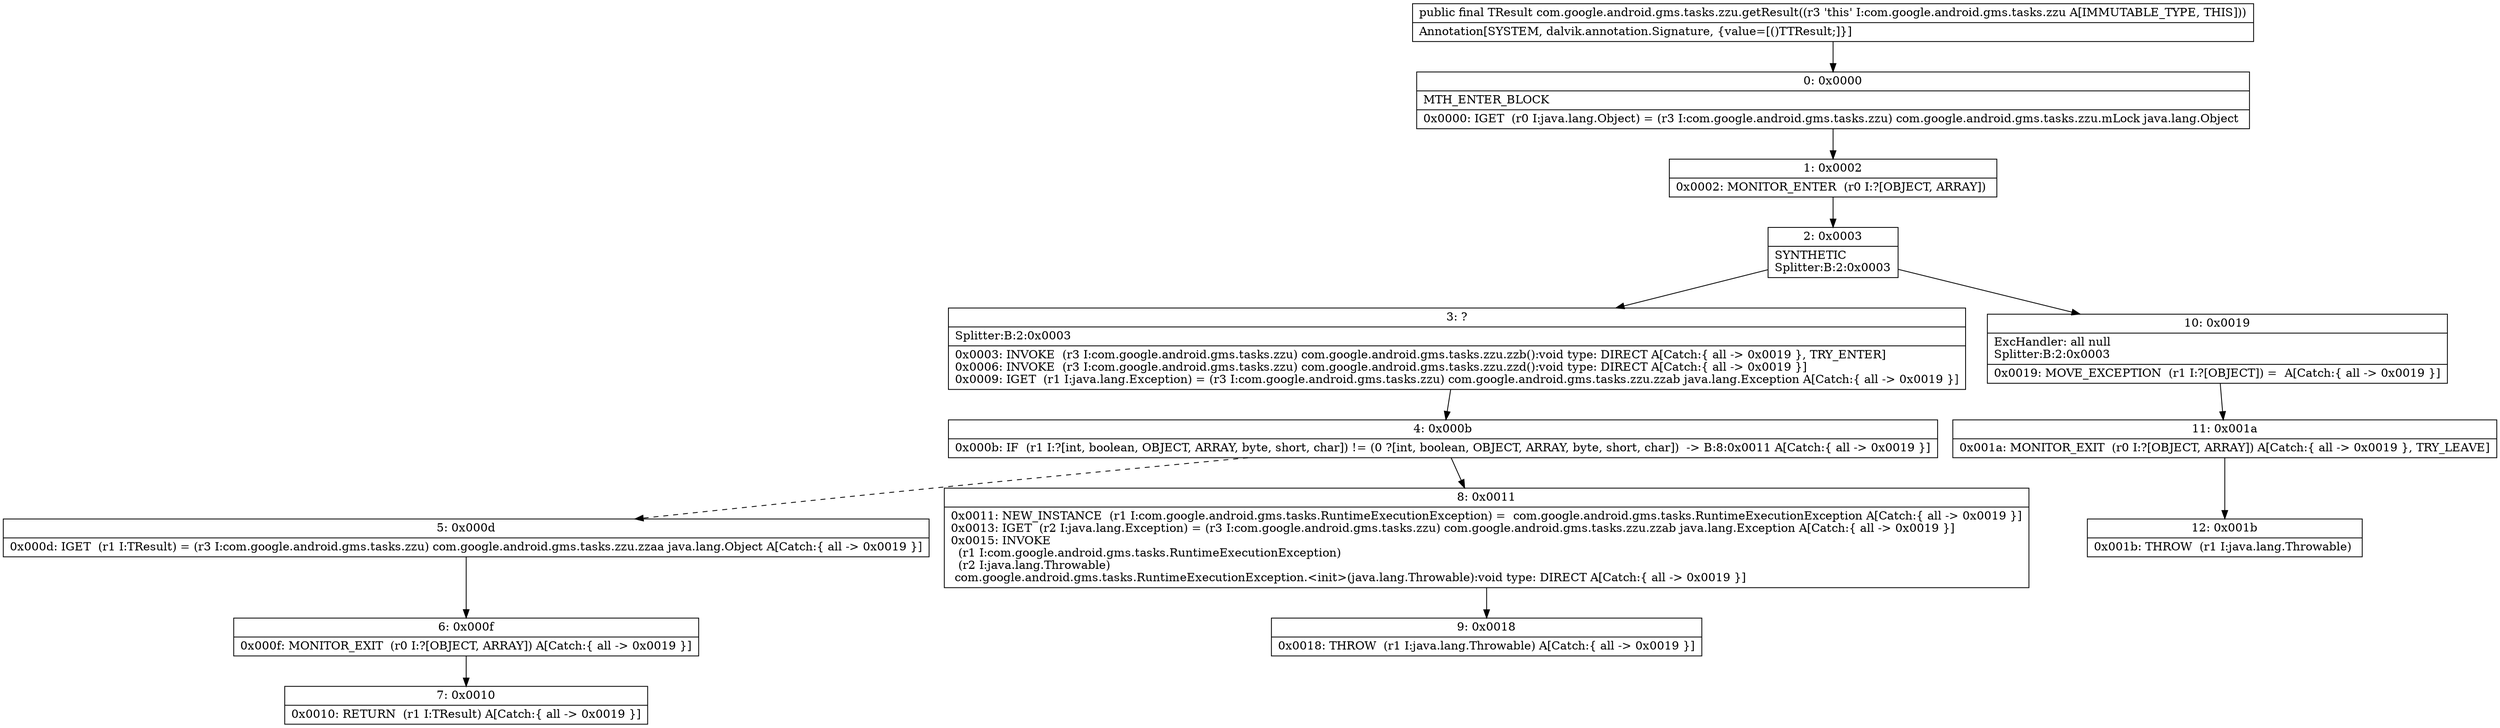 digraph "CFG forcom.google.android.gms.tasks.zzu.getResult()Ljava\/lang\/Object;" {
Node_0 [shape=record,label="{0\:\ 0x0000|MTH_ENTER_BLOCK\l|0x0000: IGET  (r0 I:java.lang.Object) = (r3 I:com.google.android.gms.tasks.zzu) com.google.android.gms.tasks.zzu.mLock java.lang.Object \l}"];
Node_1 [shape=record,label="{1\:\ 0x0002|0x0002: MONITOR_ENTER  (r0 I:?[OBJECT, ARRAY]) \l}"];
Node_2 [shape=record,label="{2\:\ 0x0003|SYNTHETIC\lSplitter:B:2:0x0003\l}"];
Node_3 [shape=record,label="{3\:\ ?|Splitter:B:2:0x0003\l|0x0003: INVOKE  (r3 I:com.google.android.gms.tasks.zzu) com.google.android.gms.tasks.zzu.zzb():void type: DIRECT A[Catch:\{ all \-\> 0x0019 \}, TRY_ENTER]\l0x0006: INVOKE  (r3 I:com.google.android.gms.tasks.zzu) com.google.android.gms.tasks.zzu.zzd():void type: DIRECT A[Catch:\{ all \-\> 0x0019 \}]\l0x0009: IGET  (r1 I:java.lang.Exception) = (r3 I:com.google.android.gms.tasks.zzu) com.google.android.gms.tasks.zzu.zzab java.lang.Exception A[Catch:\{ all \-\> 0x0019 \}]\l}"];
Node_4 [shape=record,label="{4\:\ 0x000b|0x000b: IF  (r1 I:?[int, boolean, OBJECT, ARRAY, byte, short, char]) != (0 ?[int, boolean, OBJECT, ARRAY, byte, short, char])  \-\> B:8:0x0011 A[Catch:\{ all \-\> 0x0019 \}]\l}"];
Node_5 [shape=record,label="{5\:\ 0x000d|0x000d: IGET  (r1 I:TResult) = (r3 I:com.google.android.gms.tasks.zzu) com.google.android.gms.tasks.zzu.zzaa java.lang.Object A[Catch:\{ all \-\> 0x0019 \}]\l}"];
Node_6 [shape=record,label="{6\:\ 0x000f|0x000f: MONITOR_EXIT  (r0 I:?[OBJECT, ARRAY]) A[Catch:\{ all \-\> 0x0019 \}]\l}"];
Node_7 [shape=record,label="{7\:\ 0x0010|0x0010: RETURN  (r1 I:TResult) A[Catch:\{ all \-\> 0x0019 \}]\l}"];
Node_8 [shape=record,label="{8\:\ 0x0011|0x0011: NEW_INSTANCE  (r1 I:com.google.android.gms.tasks.RuntimeExecutionException) =  com.google.android.gms.tasks.RuntimeExecutionException A[Catch:\{ all \-\> 0x0019 \}]\l0x0013: IGET  (r2 I:java.lang.Exception) = (r3 I:com.google.android.gms.tasks.zzu) com.google.android.gms.tasks.zzu.zzab java.lang.Exception A[Catch:\{ all \-\> 0x0019 \}]\l0x0015: INVOKE  \l  (r1 I:com.google.android.gms.tasks.RuntimeExecutionException)\l  (r2 I:java.lang.Throwable)\l com.google.android.gms.tasks.RuntimeExecutionException.\<init\>(java.lang.Throwable):void type: DIRECT A[Catch:\{ all \-\> 0x0019 \}]\l}"];
Node_9 [shape=record,label="{9\:\ 0x0018|0x0018: THROW  (r1 I:java.lang.Throwable) A[Catch:\{ all \-\> 0x0019 \}]\l}"];
Node_10 [shape=record,label="{10\:\ 0x0019|ExcHandler: all null\lSplitter:B:2:0x0003\l|0x0019: MOVE_EXCEPTION  (r1 I:?[OBJECT]) =  A[Catch:\{ all \-\> 0x0019 \}]\l}"];
Node_11 [shape=record,label="{11\:\ 0x001a|0x001a: MONITOR_EXIT  (r0 I:?[OBJECT, ARRAY]) A[Catch:\{ all \-\> 0x0019 \}, TRY_LEAVE]\l}"];
Node_12 [shape=record,label="{12\:\ 0x001b|0x001b: THROW  (r1 I:java.lang.Throwable) \l}"];
MethodNode[shape=record,label="{public final TResult com.google.android.gms.tasks.zzu.getResult((r3 'this' I:com.google.android.gms.tasks.zzu A[IMMUTABLE_TYPE, THIS]))  | Annotation[SYSTEM, dalvik.annotation.Signature, \{value=[()TTResult;]\}]\l}"];
MethodNode -> Node_0;
Node_0 -> Node_1;
Node_1 -> Node_2;
Node_2 -> Node_3;
Node_2 -> Node_10;
Node_3 -> Node_4;
Node_4 -> Node_5[style=dashed];
Node_4 -> Node_8;
Node_5 -> Node_6;
Node_6 -> Node_7;
Node_8 -> Node_9;
Node_10 -> Node_11;
Node_11 -> Node_12;
}

